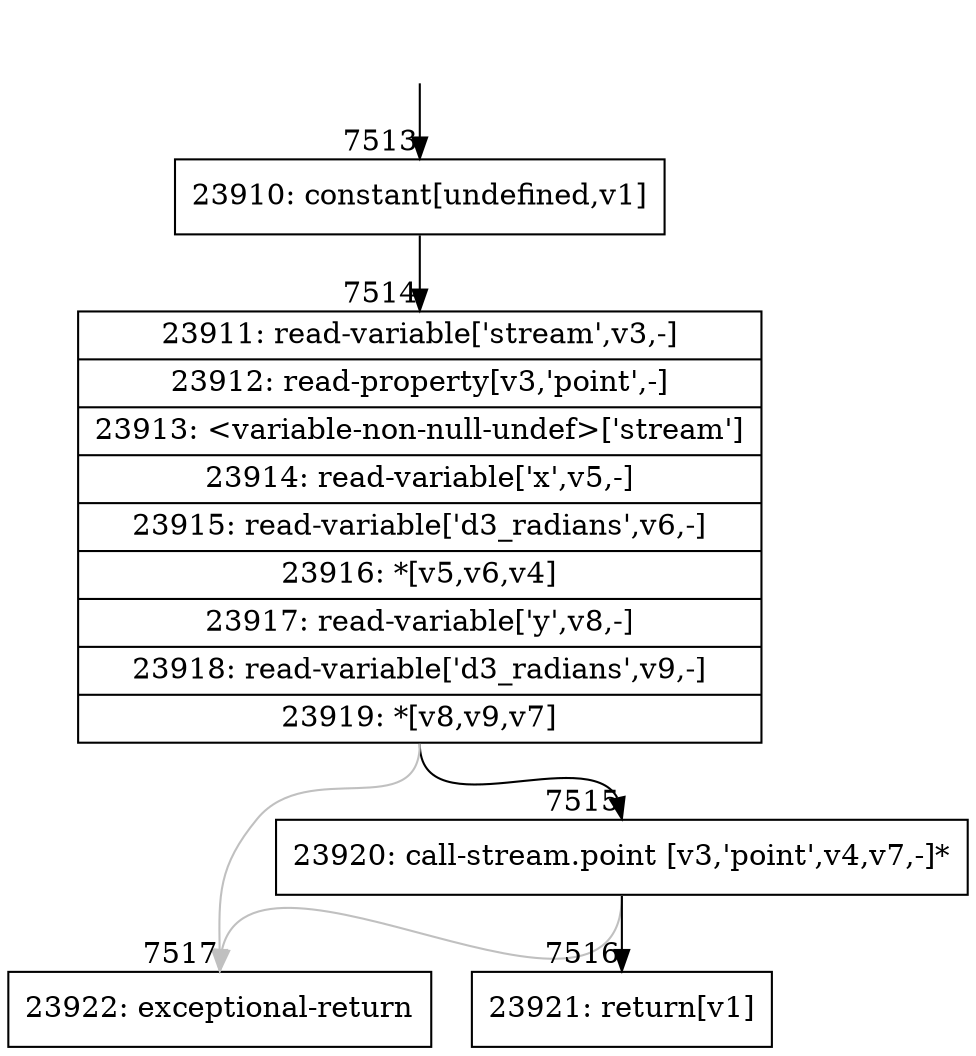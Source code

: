 digraph {
rankdir="TD"
BB_entry708[shape=none,label=""];
BB_entry708 -> BB7513 [tailport=s, headport=n, headlabel="    7513"]
BB7513 [shape=record label="{23910: constant[undefined,v1]}" ] 
BB7513 -> BB7514 [tailport=s, headport=n, headlabel="      7514"]
BB7514 [shape=record label="{23911: read-variable['stream',v3,-]|23912: read-property[v3,'point',-]|23913: \<variable-non-null-undef\>['stream']|23914: read-variable['x',v5,-]|23915: read-variable['d3_radians',v6,-]|23916: *[v5,v6,v4]|23917: read-variable['y',v8,-]|23918: read-variable['d3_radians',v9,-]|23919: *[v8,v9,v7]}" ] 
BB7514 -> BB7515 [tailport=s, headport=n, headlabel="      7515"]
BB7514 -> BB7517 [tailport=s, headport=n, color=gray, headlabel="      7517"]
BB7515 [shape=record label="{23920: call-stream.point [v3,'point',v4,v7,-]*}" ] 
BB7515 -> BB7516 [tailport=s, headport=n, headlabel="      7516"]
BB7515 -> BB7517 [tailport=s, headport=n, color=gray]
BB7516 [shape=record label="{23921: return[v1]}" ] 
BB7517 [shape=record label="{23922: exceptional-return}" ] 
//#$~ 4380
}
